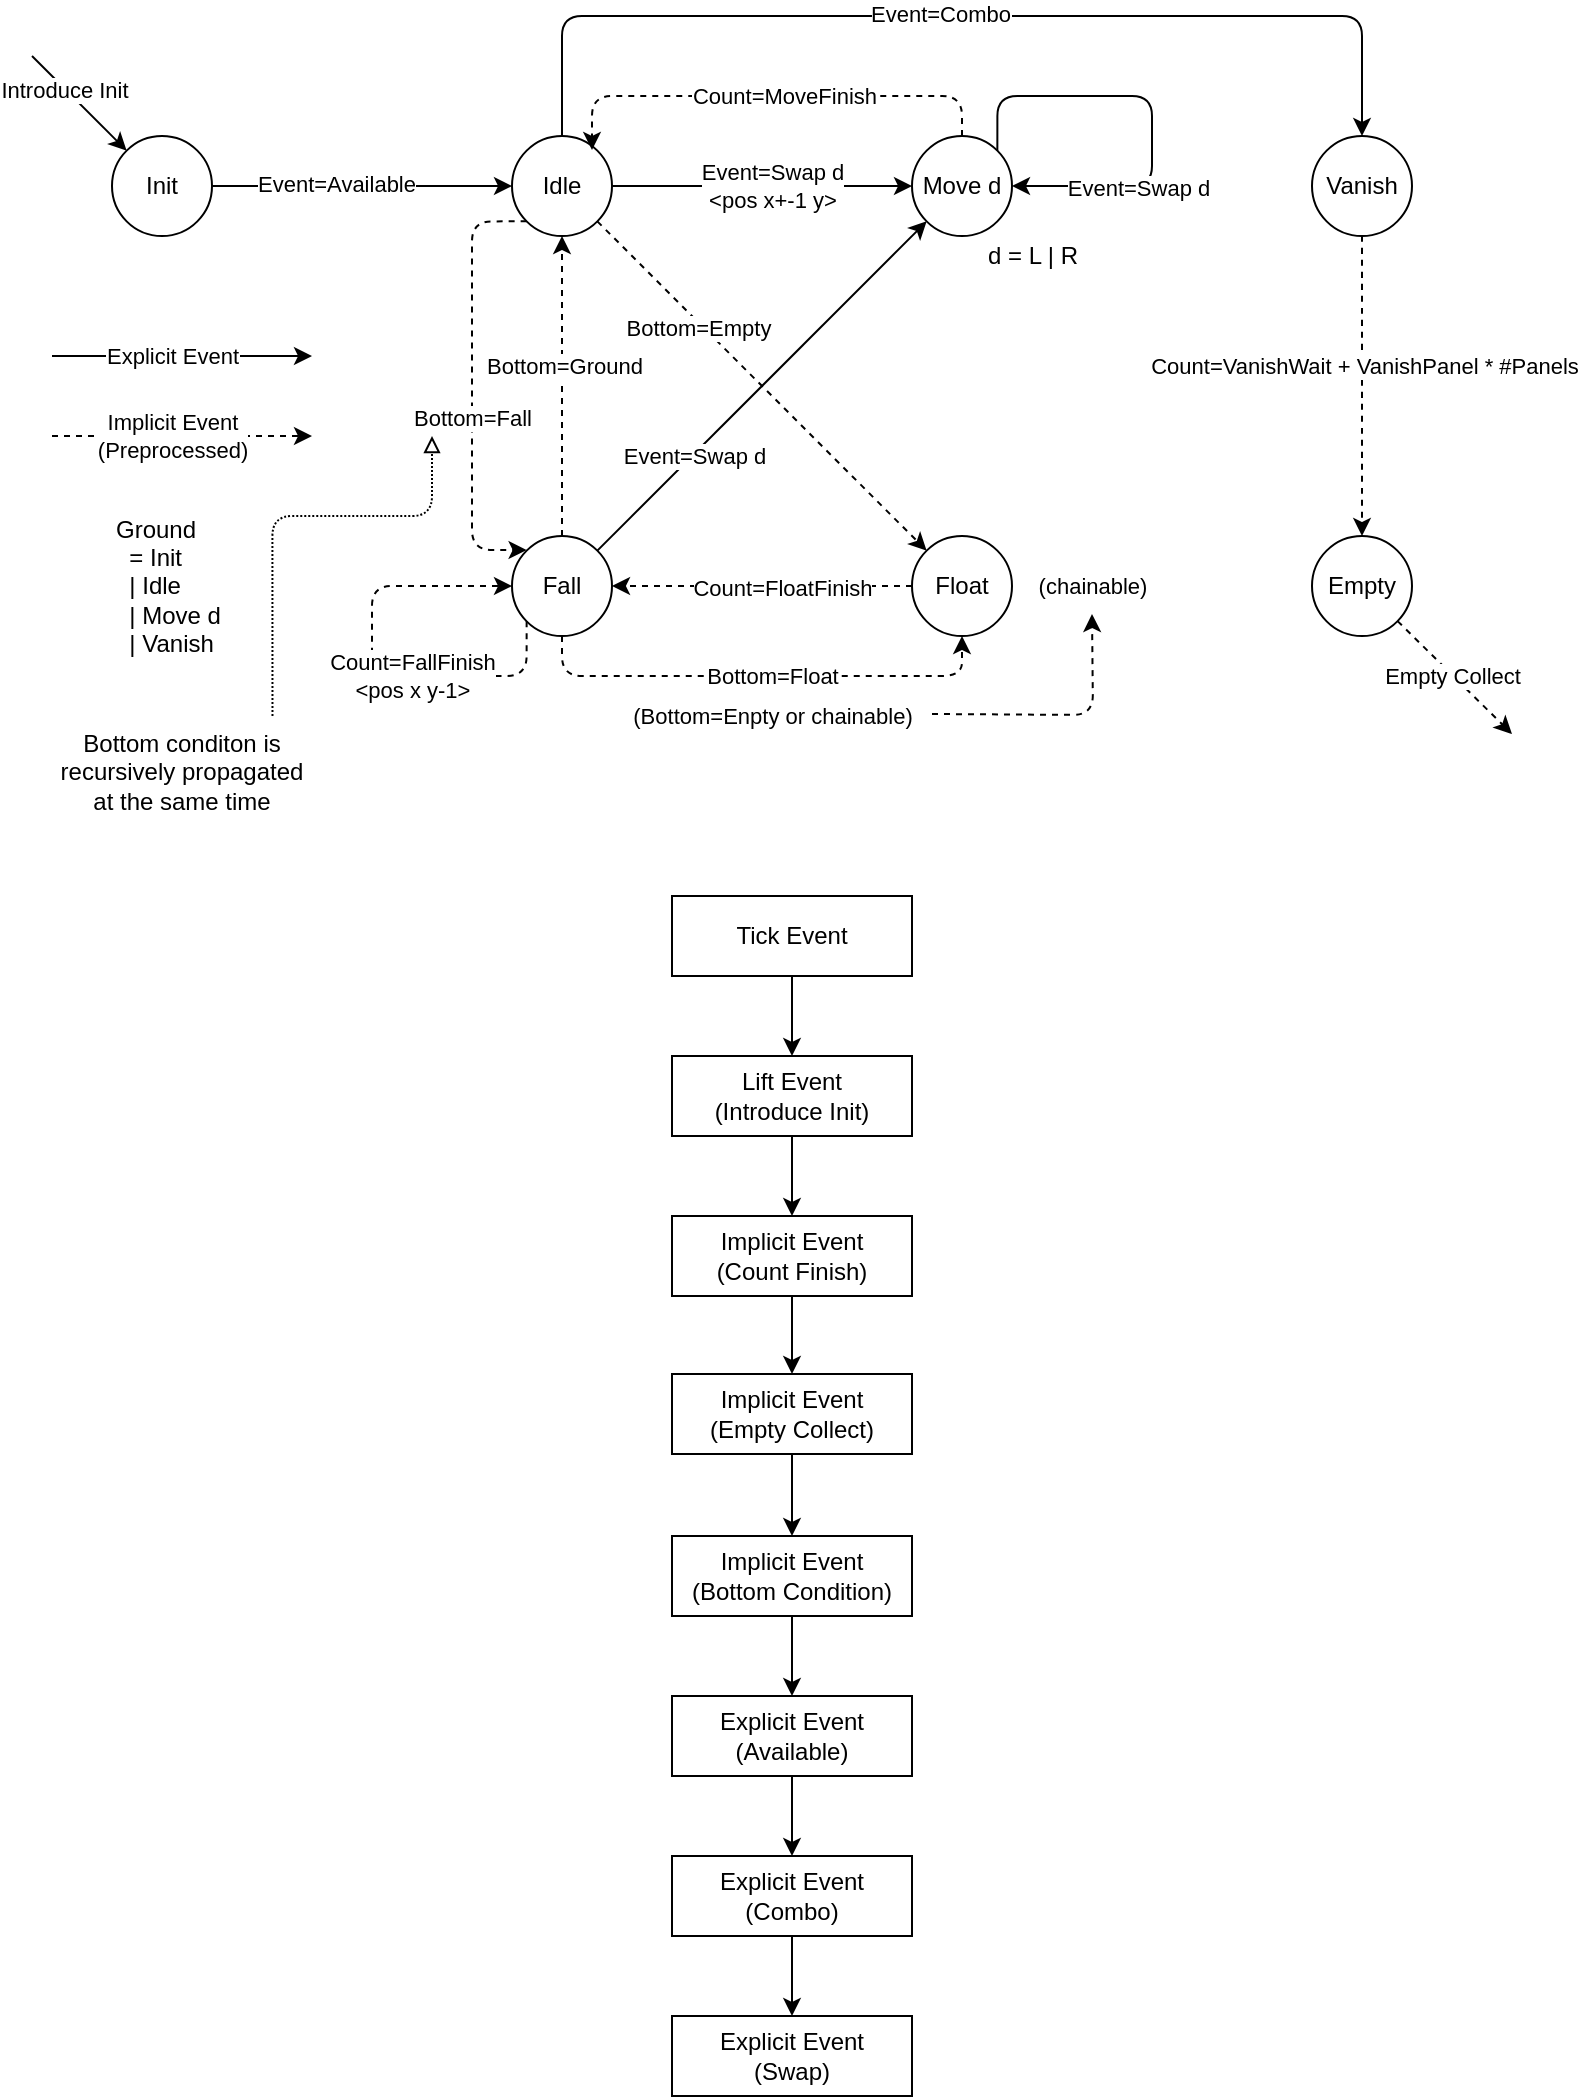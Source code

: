 <mxfile>
    <diagram id="TaGhLxnzKJmuEsDH-7bl" name="Page-1">
        <mxGraphModel dx="1237" dy="663" grid="1" gridSize="10" guides="1" tooltips="1" connect="1" arrows="1" fold="1" page="1" pageScale="1" pageWidth="827" pageHeight="1169" math="0" shadow="0">
            <root>
                <mxCell id="0"/>
                <mxCell id="1" parent="0"/>
                <mxCell id="14" style="edgeStyle=orthogonalEdgeStyle;rounded=0;orthogonalLoop=1;jettySize=auto;html=1;entryX=0;entryY=0.5;entryDx=0;entryDy=0;" parent="1" source="2" target="5" edge="1">
                    <mxGeometry relative="1" as="geometry"/>
                </mxCell>
                <mxCell id="31" value="Event=Swap d&lt;br&gt;&amp;lt;pos x+-1 y&amp;gt;" style="edgeLabel;html=1;align=center;verticalAlign=middle;resizable=0;points=[];" parent="14" vertex="1" connectable="0">
                    <mxGeometry x="-0.24" relative="1" as="geometry">
                        <mxPoint x="23" as="offset"/>
                    </mxGeometry>
                </mxCell>
                <mxCell id="24" style="rounded=1;orthogonalLoop=1;jettySize=auto;html=1;exitX=1;exitY=1;exitDx=0;exitDy=0;entryX=0;entryY=0;entryDx=0;entryDy=0;dashed=1;" parent="1" source="2" target="8" edge="1">
                    <mxGeometry relative="1" as="geometry"/>
                </mxCell>
                <mxCell id="36" value="Bottom=Empty" style="edgeLabel;html=1;align=center;verticalAlign=middle;resizable=0;points=[];" parent="24" vertex="1" connectable="0">
                    <mxGeometry x="-0.376" y="-2" relative="1" as="geometry">
                        <mxPoint as="offset"/>
                    </mxGeometry>
                </mxCell>
                <mxCell id="25" style="edgeStyle=orthogonalEdgeStyle;rounded=1;orthogonalLoop=1;jettySize=auto;html=1;exitX=0.5;exitY=0;exitDx=0;exitDy=0;entryX=0.5;entryY=0;entryDx=0;entryDy=0;" parent="1" source="2" target="6" edge="1">
                    <mxGeometry relative="1" as="geometry">
                        <Array as="points">
                            <mxPoint x="305" y="81"/>
                            <mxPoint x="705" y="81"/>
                        </Array>
                    </mxGeometry>
                </mxCell>
                <mxCell id="42" value="Event=Combo" style="edgeLabel;html=1;align=center;verticalAlign=middle;resizable=0;points=[];" parent="25" vertex="1" connectable="0">
                    <mxGeometry x="-0.043" y="1" relative="1" as="geometry">
                        <mxPoint as="offset"/>
                    </mxGeometry>
                </mxCell>
                <mxCell id="65" style="edgeStyle=orthogonalEdgeStyle;rounded=1;orthogonalLoop=1;jettySize=auto;html=1;exitX=0;exitY=1;exitDx=0;exitDy=0;entryX=0;entryY=0;entryDx=0;entryDy=0;dashed=1;" parent="1" source="2" target="7" edge="1">
                    <mxGeometry relative="1" as="geometry">
                        <Array as="points">
                            <mxPoint x="260" y="184"/>
                            <mxPoint x="260" y="348"/>
                            <mxPoint x="287" y="348"/>
                        </Array>
                    </mxGeometry>
                </mxCell>
                <mxCell id="67" value="Bottom=Fall" style="edgeLabel;html=1;align=center;verticalAlign=middle;resizable=0;points=[];" parent="65" vertex="1" connectable="0">
                    <mxGeometry x="0.146" relative="1" as="geometry">
                        <mxPoint as="offset"/>
                    </mxGeometry>
                </mxCell>
                <mxCell id="2" value="Idle" style="ellipse;whiteSpace=wrap;html=1;" parent="1" vertex="1">
                    <mxGeometry x="280" y="141" width="50" height="50" as="geometry"/>
                </mxCell>
                <mxCell id="13" style="edgeStyle=orthogonalEdgeStyle;rounded=0;orthogonalLoop=1;jettySize=auto;html=1;entryX=0;entryY=0.5;entryDx=0;entryDy=0;" parent="1" source="4" target="2" edge="1">
                    <mxGeometry relative="1" as="geometry"/>
                </mxCell>
                <mxCell id="44" value="Event=Available" style="edgeLabel;html=1;align=center;verticalAlign=middle;resizable=0;points=[];" parent="13" vertex="1" connectable="0">
                    <mxGeometry x="-0.182" y="1" relative="1" as="geometry">
                        <mxPoint as="offset"/>
                    </mxGeometry>
                </mxCell>
                <mxCell id="4" value="Init" style="ellipse;whiteSpace=wrap;html=1;" parent="1" vertex="1">
                    <mxGeometry x="80" y="141" width="50" height="50" as="geometry"/>
                </mxCell>
                <mxCell id="23" style="edgeStyle=orthogonalEdgeStyle;rounded=1;orthogonalLoop=1;jettySize=auto;html=1;exitX=0.5;exitY=0;exitDx=0;exitDy=0;dashed=1;" parent="1" source="5" edge="1">
                    <mxGeometry relative="1" as="geometry">
                        <mxPoint x="320" y="148" as="targetPoint"/>
                        <Array as="points">
                            <mxPoint x="505" y="121"/>
                            <mxPoint x="320" y="121"/>
                        </Array>
                    </mxGeometry>
                </mxCell>
                <mxCell id="30" value="Count=MoveFinish" style="edgeLabel;html=1;align=center;verticalAlign=middle;resizable=0;points=[];" parent="23" vertex="1" connectable="0">
                    <mxGeometry x="-0.197" y="-2" relative="1" as="geometry">
                        <mxPoint x="-16" y="2" as="offset"/>
                    </mxGeometry>
                </mxCell>
                <mxCell id="27" style="edgeStyle=orthogonalEdgeStyle;curved=1;orthogonalLoop=1;jettySize=auto;html=1;exitX=0.5;exitY=1;exitDx=0;exitDy=0;entryX=0.5;entryY=0;entryDx=0;entryDy=0;dashed=1;" parent="1" source="6" target="12" edge="1">
                    <mxGeometry relative="1" as="geometry"/>
                </mxCell>
                <mxCell id="43" value="Count=VanishWait + VanishPanel * #Panels" style="edgeLabel;html=1;align=center;verticalAlign=middle;resizable=0;points=[];" parent="27" vertex="1" connectable="0">
                    <mxGeometry x="-0.142" y="1" relative="1" as="geometry">
                        <mxPoint as="offset"/>
                    </mxGeometry>
                </mxCell>
                <mxCell id="6" value="Vanish" style="ellipse;whiteSpace=wrap;html=1;" parent="1" vertex="1">
                    <mxGeometry x="680" y="141" width="50" height="50" as="geometry"/>
                </mxCell>
                <mxCell id="17" style="edgeStyle=orthogonalEdgeStyle;orthogonalLoop=1;jettySize=auto;html=1;exitX=0.5;exitY=1;exitDx=0;exitDy=0;entryX=0.5;entryY=1;entryDx=0;entryDy=0;rounded=1;dashed=1;" parent="1" source="7" target="8" edge="1">
                    <mxGeometry relative="1" as="geometry"/>
                </mxCell>
                <mxCell id="38" value="Bottom=Float" style="edgeLabel;html=1;align=center;verticalAlign=middle;resizable=0;points=[];" parent="17" vertex="1" connectable="0">
                    <mxGeometry x="0.081" y="-2" relative="1" as="geometry">
                        <mxPoint x="-5" y="-2" as="offset"/>
                    </mxGeometry>
                </mxCell>
                <mxCell id="18" style="edgeStyle=orthogonalEdgeStyle;rounded=1;orthogonalLoop=1;jettySize=auto;html=1;exitX=0.5;exitY=0;exitDx=0;exitDy=0;dashed=1;" parent="1" source="7" target="2" edge="1">
                    <mxGeometry relative="1" as="geometry"/>
                </mxCell>
                <mxCell id="39" value="Bottom=Ground" style="edgeLabel;html=1;align=center;verticalAlign=middle;resizable=0;points=[];" parent="18" vertex="1" connectable="0">
                    <mxGeometry x="0.131" y="-1" relative="1" as="geometry">
                        <mxPoint as="offset"/>
                    </mxGeometry>
                </mxCell>
                <mxCell id="19" style="rounded=1;orthogonalLoop=1;jettySize=auto;html=1;exitX=1;exitY=0;exitDx=0;exitDy=0;entryX=0;entryY=1;entryDx=0;entryDy=0;" parent="1" source="7" target="5" edge="1">
                    <mxGeometry relative="1" as="geometry"/>
                </mxCell>
                <mxCell id="37" value="Event=Swap d" style="edgeLabel;html=1;align=center;verticalAlign=middle;resizable=0;points=[];" parent="19" vertex="1" connectable="0">
                    <mxGeometry x="-0.489" y="-1" relative="1" as="geometry">
                        <mxPoint x="5" y="-6" as="offset"/>
                    </mxGeometry>
                </mxCell>
                <mxCell id="7" value="Fall" style="ellipse;whiteSpace=wrap;html=1;" parent="1" vertex="1">
                    <mxGeometry x="280" y="341" width="50" height="50" as="geometry"/>
                </mxCell>
                <mxCell id="20" style="edgeStyle=none;rounded=0;orthogonalLoop=1;jettySize=auto;html=1;exitX=0;exitY=0.5;exitDx=0;exitDy=0;entryX=1;entryY=0.5;entryDx=0;entryDy=0;dashed=1;" parent="1" source="8" target="7" edge="1">
                    <mxGeometry relative="1" as="geometry"/>
                </mxCell>
                <mxCell id="33" value="Count=FloatFinish" style="edgeLabel;html=1;align=center;verticalAlign=middle;resizable=0;points=[];" parent="20" vertex="1" connectable="0">
                    <mxGeometry x="-0.133" y="1" relative="1" as="geometry">
                        <mxPoint as="offset"/>
                    </mxGeometry>
                </mxCell>
                <mxCell id="8" value="Float" style="ellipse;whiteSpace=wrap;html=1;" parent="1" vertex="1">
                    <mxGeometry x="480" y="341" width="50" height="50" as="geometry"/>
                </mxCell>
                <mxCell id="10" value="" style="endArrow=classic;html=1;entryX=0;entryY=0;entryDx=0;entryDy=0;" parent="1" target="4" edge="1">
                    <mxGeometry width="50" height="50" relative="1" as="geometry">
                        <mxPoint x="40" y="101" as="sourcePoint"/>
                        <mxPoint x="510" y="141" as="targetPoint"/>
                    </mxGeometry>
                </mxCell>
                <mxCell id="97" value="Introduce Init" style="edgeLabel;html=1;align=center;verticalAlign=middle;resizable=0;points=[];" parent="10" vertex="1" connectable="0">
                    <mxGeometry x="-0.31" y="-1" relative="1" as="geometry">
                        <mxPoint as="offset"/>
                    </mxGeometry>
                </mxCell>
                <mxCell id="98" style="rounded=0;orthogonalLoop=1;jettySize=auto;html=1;endArrow=classic;endFill=1;dashed=1;" parent="1" source="12" edge="1">
                    <mxGeometry relative="1" as="geometry">
                        <mxPoint x="780" y="440" as="targetPoint"/>
                    </mxGeometry>
                </mxCell>
                <mxCell id="99" value="Empty Collect" style="edgeLabel;html=1;align=center;verticalAlign=middle;resizable=0;points=[];" parent="98" vertex="1" connectable="0">
                    <mxGeometry x="-0.373" y="-3" relative="1" as="geometry">
                        <mxPoint x="11" y="7" as="offset"/>
                    </mxGeometry>
                </mxCell>
                <mxCell id="12" value="Empty" style="ellipse;whiteSpace=wrap;html=1;" parent="1" vertex="1">
                    <mxGeometry x="680" y="341" width="50" height="50" as="geometry"/>
                </mxCell>
                <mxCell id="5" value="Move d" style="ellipse;whiteSpace=wrap;html=1;" parent="1" vertex="1">
                    <mxGeometry x="480" y="141" width="50" height="50" as="geometry"/>
                </mxCell>
                <mxCell id="58" style="edgeStyle=orthogonalEdgeStyle;rounded=1;orthogonalLoop=1;jettySize=auto;html=1;exitX=1;exitY=0;exitDx=0;exitDy=0;entryX=1;entryY=0.5;entryDx=0;entryDy=0;" parent="1" source="5" target="5" edge="1">
                    <mxGeometry relative="1" as="geometry">
                        <Array as="points">
                            <mxPoint x="523" y="121"/>
                            <mxPoint x="600" y="121"/>
                            <mxPoint x="600" y="166"/>
                        </Array>
                    </mxGeometry>
                </mxCell>
                <mxCell id="59" value="Event=Swap d" style="edgeLabel;html=1;align=center;verticalAlign=middle;resizable=0;points=[];" parent="58" vertex="1" connectable="0">
                    <mxGeometry x="0.429" y="1" relative="1" as="geometry">
                        <mxPoint as="offset"/>
                    </mxGeometry>
                </mxCell>
                <mxCell id="60" value="" style="endArrow=classic;html=1;" parent="1" edge="1">
                    <mxGeometry width="50" height="50" relative="1" as="geometry">
                        <mxPoint x="50" y="251" as="sourcePoint"/>
                        <mxPoint x="180" y="251" as="targetPoint"/>
                    </mxGeometry>
                </mxCell>
                <mxCell id="61" value="Explicit Event" style="edgeLabel;html=1;align=center;verticalAlign=middle;resizable=0;points=[];" parent="60" vertex="1" connectable="0">
                    <mxGeometry x="0.246" relative="1" as="geometry">
                        <mxPoint x="-21" as="offset"/>
                    </mxGeometry>
                </mxCell>
                <mxCell id="62" value="" style="endArrow=classic;html=1;dashed=1;" parent="1" edge="1">
                    <mxGeometry width="50" height="50" relative="1" as="geometry">
                        <mxPoint x="50" y="291" as="sourcePoint"/>
                        <mxPoint x="180" y="291" as="targetPoint"/>
                    </mxGeometry>
                </mxCell>
                <mxCell id="63" value="Implicit Event&lt;br&gt;(Preprocessed)" style="edgeLabel;html=1;align=center;verticalAlign=middle;resizable=0;points=[];" parent="62" vertex="1" connectable="0">
                    <mxGeometry x="0.246" relative="1" as="geometry">
                        <mxPoint x="-21" as="offset"/>
                    </mxGeometry>
                </mxCell>
                <mxCell id="78" style="edgeStyle=orthogonalEdgeStyle;rounded=1;orthogonalLoop=1;jettySize=auto;html=1;" parent="1" source="68" target="77" edge="1">
                    <mxGeometry relative="1" as="geometry"/>
                </mxCell>
                <mxCell id="68" value="Implicit Event&lt;br&gt;(Bottom Condition)" style="rounded=0;whiteSpace=wrap;html=1;shadow=0;glass=0;fillColor=none;" parent="1" vertex="1">
                    <mxGeometry x="360" y="841" width="120" height="40" as="geometry"/>
                </mxCell>
                <mxCell id="76" style="edgeStyle=orthogonalEdgeStyle;rounded=1;orthogonalLoop=1;jettySize=auto;html=1;entryX=0.5;entryY=0;entryDx=0;entryDy=0;" parent="1" source="70" target="75" edge="1">
                    <mxGeometry relative="1" as="geometry"/>
                </mxCell>
                <mxCell id="70" value="Explicit Event&lt;br&gt;(Combo)" style="rounded=0;whiteSpace=wrap;html=1;shadow=0;glass=0;fillColor=none;" parent="1" vertex="1">
                    <mxGeometry x="360" y="1001" width="120" height="40" as="geometry"/>
                </mxCell>
                <mxCell id="75" value="Explicit Event&lt;br&gt;(Swap)" style="rounded=0;whiteSpace=wrap;html=1;shadow=0;glass=0;fillColor=none;" parent="1" vertex="1">
                    <mxGeometry x="360" y="1081" width="120" height="40" as="geometry"/>
                </mxCell>
                <mxCell id="79" style="edgeStyle=orthogonalEdgeStyle;rounded=1;orthogonalLoop=1;jettySize=auto;html=1;entryX=0.5;entryY=0;entryDx=0;entryDy=0;" parent="1" source="77" target="70" edge="1">
                    <mxGeometry relative="1" as="geometry"/>
                </mxCell>
                <mxCell id="77" value="Explicit Event&lt;br&gt;(Available)" style="rounded=0;whiteSpace=wrap;html=1;shadow=0;glass=0;fillColor=none;" parent="1" vertex="1">
                    <mxGeometry x="360" y="921" width="120" height="40" as="geometry"/>
                </mxCell>
                <mxCell id="81" style="edgeStyle=orthogonalEdgeStyle;rounded=1;orthogonalLoop=1;jettySize=auto;html=1;entryX=0.5;entryY=0;entryDx=0;entryDy=0;" parent="1" source="80" target="92" edge="1">
                    <mxGeometry relative="1" as="geometry">
                        <mxPoint x="420" y="770" as="targetPoint"/>
                    </mxGeometry>
                </mxCell>
                <mxCell id="80" value="Implicit Event&lt;br&gt;(Count Finish)" style="rounded=0;whiteSpace=wrap;html=1;shadow=0;glass=0;fillColor=none;" parent="1" vertex="1">
                    <mxGeometry x="360" y="681" width="120" height="40" as="geometry"/>
                </mxCell>
                <mxCell id="82" value="Lift Event&lt;br&gt;(Introduce Init)" style="rounded=0;whiteSpace=wrap;html=1;shadow=0;glass=0;fillColor=none;" parent="1" vertex="1">
                    <mxGeometry x="360" y="601" width="120" height="40" as="geometry"/>
                </mxCell>
                <mxCell id="83" style="edgeStyle=orthogonalEdgeStyle;rounded=1;orthogonalLoop=1;jettySize=auto;html=1;" parent="1" source="82" edge="1">
                    <mxGeometry relative="1" as="geometry">
                        <mxPoint x="420" y="681" as="targetPoint"/>
                    </mxGeometry>
                </mxCell>
                <mxCell id="85" style="edgeStyle=orthogonalEdgeStyle;rounded=1;orthogonalLoop=1;jettySize=auto;html=1;entryX=0.5;entryY=0;entryDx=0;entryDy=0;" parent="1" source="84" target="82" edge="1">
                    <mxGeometry relative="1" as="geometry"/>
                </mxCell>
                <mxCell id="84" value="Tick Event" style="rounded=0;whiteSpace=wrap;html=1;shadow=0;glass=0;fillColor=none;" parent="1" vertex="1">
                    <mxGeometry x="360" y="521" width="120" height="40" as="geometry"/>
                </mxCell>
                <mxCell id="86" value="Ground &lt;br&gt;&amp;nbsp; = Init&lt;br&gt;&amp;nbsp; | Idle &lt;br&gt;&amp;nbsp; | Move d&lt;br&gt;&amp;nbsp; | Vanish" style="text;html=1;align=left;verticalAlign=middle;resizable=0;points=[];autosize=1;strokeColor=none;" parent="1" vertex="1">
                    <mxGeometry x="80" y="326" width="70" height="80" as="geometry"/>
                </mxCell>
                <mxCell id="87" value="d = L | R" style="text;html=1;align=center;verticalAlign=middle;resizable=0;points=[];autosize=1;strokeColor=none;" parent="1" vertex="1">
                    <mxGeometry x="510" y="191" width="60" height="20" as="geometry"/>
                </mxCell>
                <mxCell id="88" style="edgeStyle=orthogonalEdgeStyle;rounded=1;orthogonalLoop=1;jettySize=auto;html=1;exitX=0;exitY=1;exitDx=0;exitDy=0;entryX=0;entryY=0.5;entryDx=0;entryDy=0;dashed=1;" parent="1" source="7" target="7" edge="1">
                    <mxGeometry relative="1" as="geometry">
                        <mxPoint x="287" y="384" as="targetPoint"/>
                        <Array as="points">
                            <mxPoint x="287" y="411"/>
                            <mxPoint x="210" y="411"/>
                            <mxPoint x="210" y="366"/>
                        </Array>
                    </mxGeometry>
                </mxCell>
                <mxCell id="89" value="Count=FallFinish&lt;br&gt;&amp;lt;pos x y-1&amp;gt;" style="edgeLabel;html=1;align=center;verticalAlign=middle;resizable=0;points=[];" parent="88" vertex="1" connectable="0">
                    <mxGeometry x="-0.225" relative="1" as="geometry">
                        <mxPoint as="offset"/>
                    </mxGeometry>
                </mxCell>
                <mxCell id="91" style="edgeStyle=orthogonalEdgeStyle;rounded=1;orthogonalLoop=1;jettySize=auto;html=1;dashed=1;exitX=0.848;exitY=-0.001;exitDx=0;exitDy=0;exitPerimeter=0;dashPattern=1 1;endArrow=block;endFill=0;" parent="1" source="90" edge="1">
                    <mxGeometry relative="1" as="geometry">
                        <mxPoint x="240" y="291" as="targetPoint"/>
                        <Array as="points">
                            <mxPoint x="160" y="331"/>
                            <mxPoint x="240" y="331"/>
                        </Array>
                    </mxGeometry>
                </mxCell>
                <mxCell id="90" value="Bottom conditon is recursively propagated at the same time" style="text;html=1;strokeColor=none;fillColor=none;align=center;verticalAlign=middle;whiteSpace=wrap;rounded=0;" parent="1" vertex="1">
                    <mxGeometry x="50" y="431" width="130" height="55" as="geometry"/>
                </mxCell>
                <mxCell id="92" value="Implicit Event&lt;br&gt;(Empty Collect)" style="rounded=0;whiteSpace=wrap;html=1;shadow=0;glass=0;fillColor=none;" parent="1" vertex="1">
                    <mxGeometry x="360" y="760" width="120" height="40" as="geometry"/>
                </mxCell>
                <mxCell id="96" style="edgeStyle=orthogonalEdgeStyle;rounded=1;orthogonalLoop=1;jettySize=auto;html=1;entryX=0.5;entryY=0;entryDx=0;entryDy=0;exitX=0.5;exitY=1;exitDx=0;exitDy=0;" parent="1" source="92" target="68" edge="1">
                    <mxGeometry relative="1" as="geometry">
                        <mxPoint x="430" y="731" as="sourcePoint"/>
                        <mxPoint x="430" y="770" as="targetPoint"/>
                    </mxGeometry>
                </mxCell>
                <mxCell id="100" value="(Bottom=Enpty or chainable)" style="edgeLabel;html=1;align=center;verticalAlign=middle;resizable=0;points=[];" parent="1" vertex="1" connectable="0">
                    <mxGeometry x="410" y="431" as="geometry"/>
                </mxCell>
                <mxCell id="101" value="(chainable)" style="edgeLabel;html=1;align=center;verticalAlign=middle;resizable=0;points=[];" parent="1" vertex="1" connectable="0">
                    <mxGeometry x="570" y="366" as="geometry"/>
                </mxCell>
                <mxCell id="102" style="edgeStyle=orthogonalEdgeStyle;orthogonalLoop=1;jettySize=auto;html=1;rounded=1;dashed=1;" parent="1" edge="1">
                    <mxGeometry relative="1" as="geometry">
                        <mxPoint x="490" y="430" as="sourcePoint"/>
                        <mxPoint x="570" y="380" as="targetPoint"/>
                    </mxGeometry>
                </mxCell>
            </root>
        </mxGraphModel>
    </diagram>
</mxfile>
